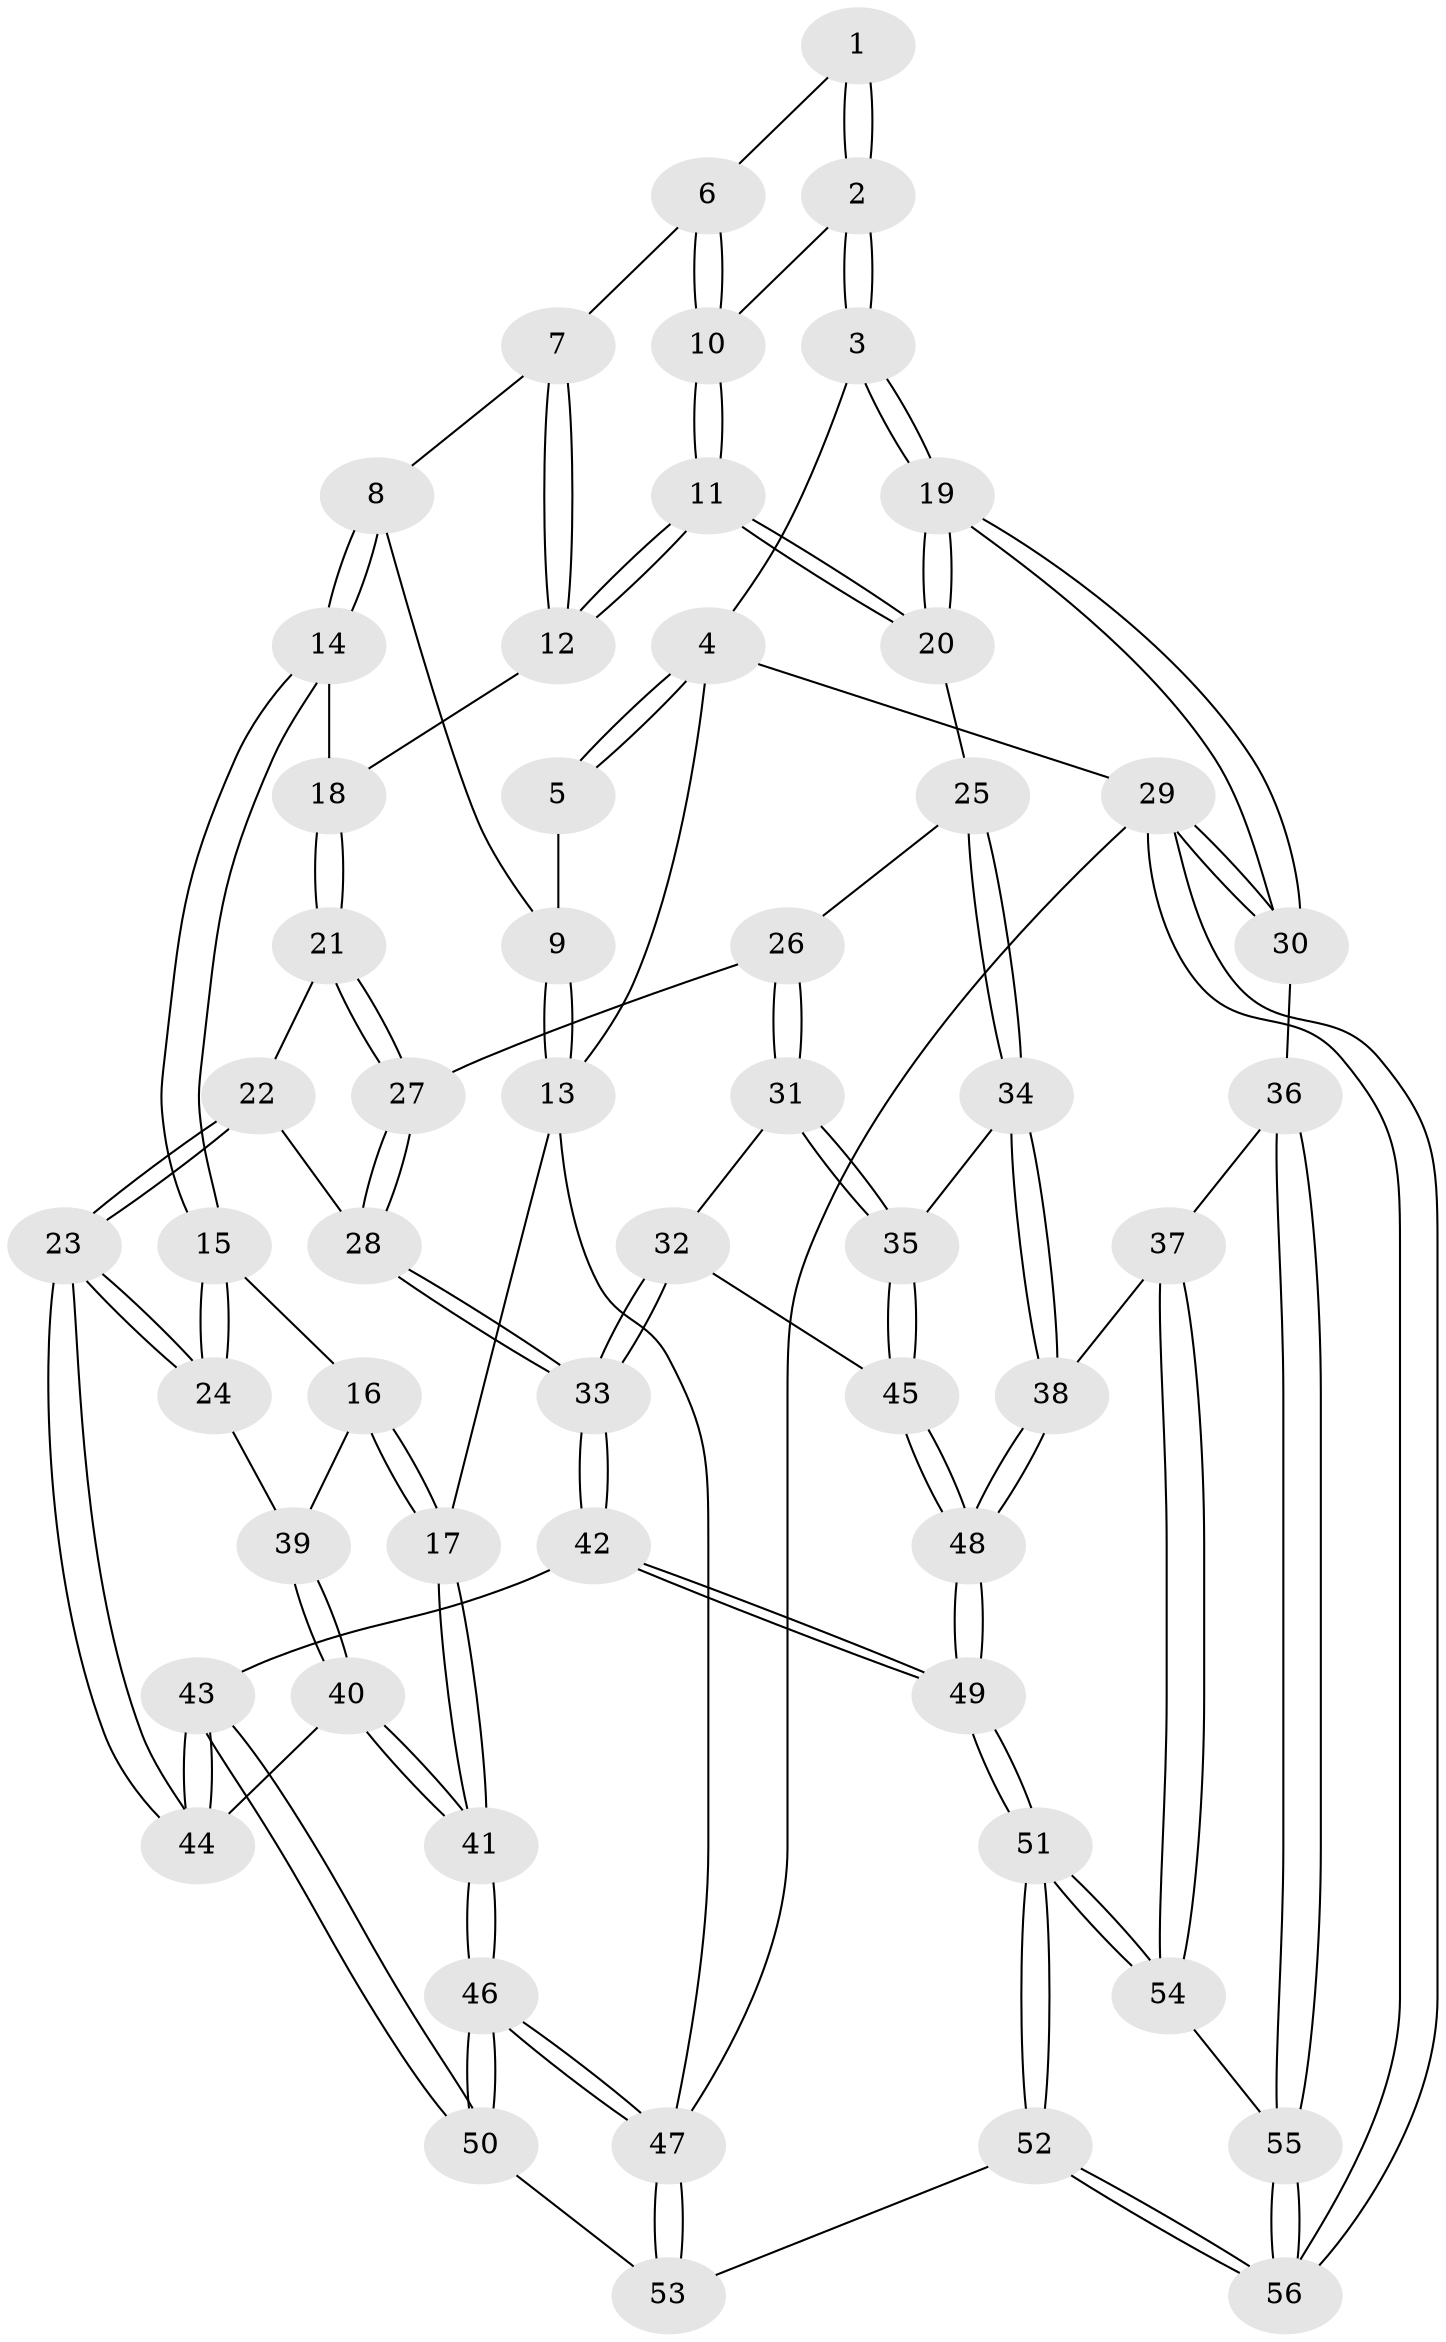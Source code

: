 // coarse degree distribution, {3: 0.06060606060606061, 4: 0.36363636363636365, 5: 0.36363636363636365, 6: 0.15151515151515152, 2: 0.030303030303030304, 8: 0.030303030303030304}
// Generated by graph-tools (version 1.1) at 2025/04/03/04/25 22:04:57]
// undirected, 56 vertices, 137 edges
graph export_dot {
graph [start="1"]
  node [color=gray90,style=filled];
  1 [pos="+0.6592752367236366+0.0007924296514210515"];
  2 [pos="+0.7358648514427129+0.09483955787826835"];
  3 [pos="+1+0"];
  4 [pos="+1+0"];
  5 [pos="+0.6570392712971264+0"];
  6 [pos="+0.6012142022554303+0.05521980246122224"];
  7 [pos="+0.5722487070220333+0.047575878064160734"];
  8 [pos="+0.20090657749128024+0"];
  9 [pos="+0.17615777335522792+0"];
  10 [pos="+0.6715038568479645+0.18528930833365356"];
  11 [pos="+0.6535167915650252+0.24709998479064343"];
  12 [pos="+0.5634921091914352+0.21634364534168693"];
  13 [pos="+0+0"];
  14 [pos="+0.24363180112012922+0.0437280332021785"];
  15 [pos="+0.17397256087814483+0.2513546911315157"];
  16 [pos="+0+0.38586308475782893"];
  17 [pos="+0+0.3901415418646075"];
  18 [pos="+0.36576523382199094+0.1616048534031849"];
  19 [pos="+1+0.35652056260239445"];
  20 [pos="+0.685631853116731+0.3087166798906461"];
  21 [pos="+0.3661596887079386+0.16336801454834105"];
  22 [pos="+0.3515541050833932+0.4126155590286619"];
  23 [pos="+0.21241695835786076+0.4717145549168291"];
  24 [pos="+0.19427303847139485+0.42983451875704526"];
  25 [pos="+0.636257472743205+0.3901417757986277"];
  26 [pos="+0.5827522027510326+0.4127336766924842"];
  27 [pos="+0.4916991521782942+0.4277923609753918"];
  28 [pos="+0.4627203193149721+0.4521428633205802"];
  29 [pos="+1+1"];
  30 [pos="+1+0.5727758852886389"];
  31 [pos="+0.5688623562364681+0.5107768692980819"];
  32 [pos="+0.5195231295073071+0.5869336533106291"];
  33 [pos="+0.42482264351129895+0.5874291932642304"];
  34 [pos="+0.6914970399222794+0.5414658383040107"];
  35 [pos="+0.6042213668620218+0.6110826855466364"];
  36 [pos="+0.9742822387403173+0.635265237848341"];
  37 [pos="+0.9596305897736609+0.639655239375069"];
  38 [pos="+0.8697232446859472+0.639523052979368"];
  39 [pos="+0+0.42565225148298036"];
  40 [pos="+0.15199415665564495+0.6420616591019558"];
  41 [pos="+0+0.6929177115346099"];
  42 [pos="+0.37721338160982465+0.6386370593223234"];
  43 [pos="+0.22420200241398144+0.6633781643413714"];
  44 [pos="+0.20473673139612927+0.6448625492780181"];
  45 [pos="+0.6041019161545373+0.6112279891259905"];
  46 [pos="+0+1"];
  47 [pos="+0+1"];
  48 [pos="+0.6134926182856257+0.7755743182121799"];
  49 [pos="+0.5861574650616527+0.8144206506321463"];
  50 [pos="+0.22790061635304842+0.7730323500467013"];
  51 [pos="+0.582253504089671+0.9963094992639613"];
  52 [pos="+0.5286956988972903+1"];
  53 [pos="+0.361032707364051+1"];
  54 [pos="+0.7846473179143361+0.9028940111626272"];
  55 [pos="+0.9116053983134498+0.9526963112765332"];
  56 [pos="+1+1"];
  1 -- 2;
  1 -- 2;
  1 -- 6;
  2 -- 3;
  2 -- 3;
  2 -- 10;
  3 -- 4;
  3 -- 19;
  3 -- 19;
  4 -- 5;
  4 -- 5;
  4 -- 13;
  4 -- 29;
  5 -- 9;
  6 -- 7;
  6 -- 10;
  6 -- 10;
  7 -- 8;
  7 -- 12;
  7 -- 12;
  8 -- 9;
  8 -- 14;
  8 -- 14;
  9 -- 13;
  9 -- 13;
  10 -- 11;
  10 -- 11;
  11 -- 12;
  11 -- 12;
  11 -- 20;
  11 -- 20;
  12 -- 18;
  13 -- 17;
  13 -- 47;
  14 -- 15;
  14 -- 15;
  14 -- 18;
  15 -- 16;
  15 -- 24;
  15 -- 24;
  16 -- 17;
  16 -- 17;
  16 -- 39;
  17 -- 41;
  17 -- 41;
  18 -- 21;
  18 -- 21;
  19 -- 20;
  19 -- 20;
  19 -- 30;
  19 -- 30;
  20 -- 25;
  21 -- 22;
  21 -- 27;
  21 -- 27;
  22 -- 23;
  22 -- 23;
  22 -- 28;
  23 -- 24;
  23 -- 24;
  23 -- 44;
  23 -- 44;
  24 -- 39;
  25 -- 26;
  25 -- 34;
  25 -- 34;
  26 -- 27;
  26 -- 31;
  26 -- 31;
  27 -- 28;
  27 -- 28;
  28 -- 33;
  28 -- 33;
  29 -- 30;
  29 -- 30;
  29 -- 56;
  29 -- 56;
  29 -- 47;
  30 -- 36;
  31 -- 32;
  31 -- 35;
  31 -- 35;
  32 -- 33;
  32 -- 33;
  32 -- 45;
  33 -- 42;
  33 -- 42;
  34 -- 35;
  34 -- 38;
  34 -- 38;
  35 -- 45;
  35 -- 45;
  36 -- 37;
  36 -- 55;
  36 -- 55;
  37 -- 38;
  37 -- 54;
  37 -- 54;
  38 -- 48;
  38 -- 48;
  39 -- 40;
  39 -- 40;
  40 -- 41;
  40 -- 41;
  40 -- 44;
  41 -- 46;
  41 -- 46;
  42 -- 43;
  42 -- 49;
  42 -- 49;
  43 -- 44;
  43 -- 44;
  43 -- 50;
  43 -- 50;
  45 -- 48;
  45 -- 48;
  46 -- 47;
  46 -- 47;
  46 -- 50;
  46 -- 50;
  47 -- 53;
  47 -- 53;
  48 -- 49;
  48 -- 49;
  49 -- 51;
  49 -- 51;
  50 -- 53;
  51 -- 52;
  51 -- 52;
  51 -- 54;
  51 -- 54;
  52 -- 53;
  52 -- 56;
  52 -- 56;
  54 -- 55;
  55 -- 56;
  55 -- 56;
}
